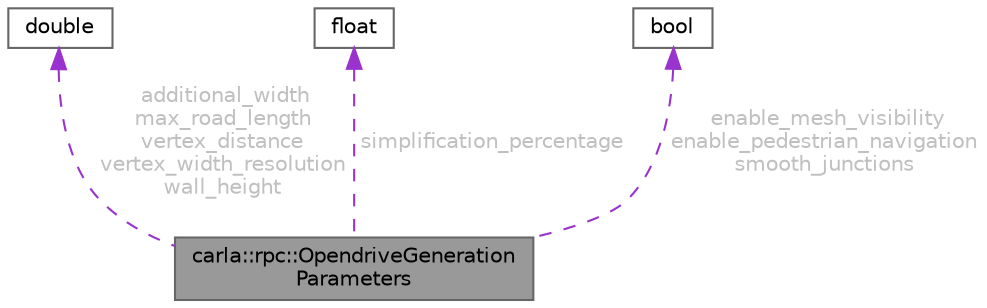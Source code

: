 digraph "carla::rpc::OpendriveGenerationParameters"
{
 // INTERACTIVE_SVG=YES
 // LATEX_PDF_SIZE
  bgcolor="transparent";
  edge [fontname=Helvetica,fontsize=10,labelfontname=Helvetica,labelfontsize=10];
  node [fontname=Helvetica,fontsize=10,shape=box,height=0.2,width=0.4];
  Node1 [id="Node000001",label="carla::rpc::OpendriveGeneration\lParameters",height=0.2,width=0.4,color="gray40", fillcolor="grey60", style="filled", fontcolor="black",tooltip="Seting for map generation from opendrive without additional geometry"];
  Node2 -> Node1 [id="edge1_Node000001_Node000002",dir="back",color="darkorchid3",style="dashed",tooltip=" ",label=" additional_width\nmax_road_length\nvertex_distance\nvertex_width_resolution\nwall_height",fontcolor="grey" ];
  Node2 [id="Node000002",label="double",height=0.2,width=0.4,color="gray40", fillcolor="white", style="filled",tooltip=" "];
  Node3 -> Node1 [id="edge2_Node000001_Node000003",dir="back",color="darkorchid3",style="dashed",tooltip=" ",label=" simplification_percentage",fontcolor="grey" ];
  Node3 [id="Node000003",label="float",height=0.2,width=0.4,color="gray40", fillcolor="white", style="filled",tooltip=" "];
  Node4 -> Node1 [id="edge3_Node000001_Node000004",dir="back",color="darkorchid3",style="dashed",tooltip=" ",label=" enable_mesh_visibility\nenable_pedestrian_navigation\nsmooth_junctions",fontcolor="grey" ];
  Node4 [id="Node000004",label="bool",height=0.2,width=0.4,color="gray40", fillcolor="white", style="filled",tooltip=" "];
}
